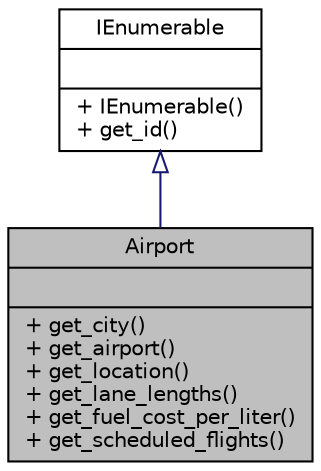 digraph "Airport"
{
 // LATEX_PDF_SIZE
  bgcolor="transparent";
  edge [fontname="Helvetica",fontsize="10",labelfontname="Helvetica",labelfontsize="10"];
  node [fontname="Helvetica",fontsize="10",shape=record];
  Node1 [label="{Airport\n||+ get_city()\l+ get_airport()\l+ get_location()\l+ get_lane_lengths()\l+ get_fuel_cost_per_liter()\l+ get_scheduled_flights()\l}",height=0.2,width=0.4,color="black", fillcolor="grey75", style="filled", fontcolor="black",tooltip=" "];
  Node2 -> Node1 [dir="back",color="midnightblue",fontsize="10",style="solid",arrowtail="onormal",fontname="Helvetica"];
  Node2 [label="{IEnumerable\n||+ IEnumerable()\l+ get_id()\l}",height=0.2,width=0.4,color="black",URL="$classIEnumerable.html",tooltip="A base class that provides unique IDs for objects."];
}
